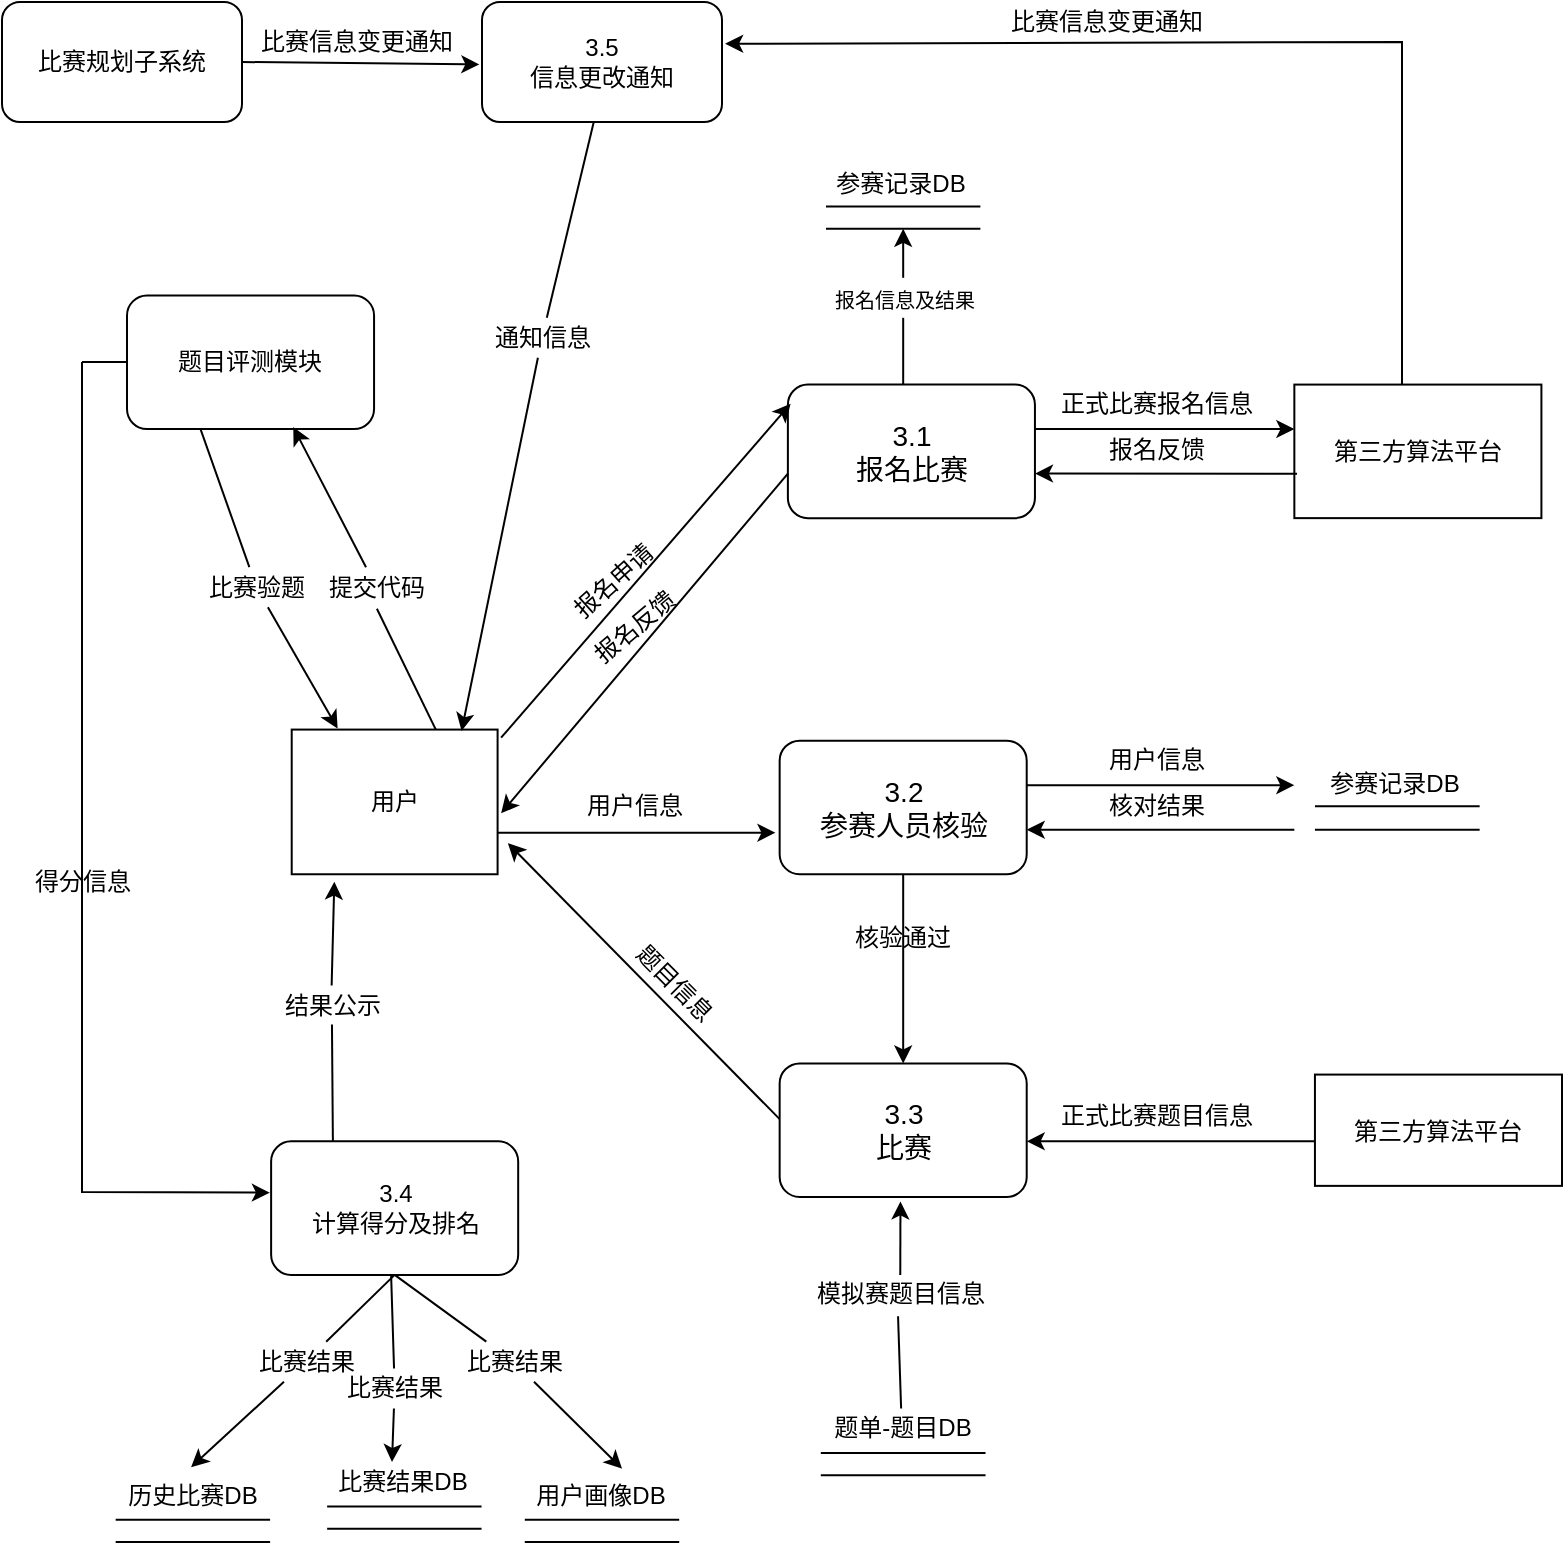 <mxfile version="17.2.2" type="github">
  <diagram id="MtAmN1gWN1stzAJyf5pG" name="第 1 页">
    <mxGraphModel dx="1022" dy="428" grid="1" gridSize="10" guides="1" tooltips="1" connect="0" arrows="1" fold="1" page="1" pageScale="1" pageWidth="827" pageHeight="1169" math="0" shadow="0">
      <root>
        <mxCell id="0" />
        <mxCell id="1" parent="0" />
        <mxCell id="pAkXUdGF3VK3-g7UU75k-1" value="用户" style="rounded=0;whiteSpace=wrap;html=1;" parent="1" vertex="1">
          <mxGeometry x="154.853" y="393.79" width="102.941" height="72.339" as="geometry" />
        </mxCell>
        <mxCell id="sEVKIMjzkpmvg2Q95Bz1-36" value="题目评测模块" style="rounded=1;whiteSpace=wrap;html=1;fontSize=12;" parent="1" vertex="1">
          <mxGeometry x="72.499" y="176.773" width="123.529" height="66.774" as="geometry" />
        </mxCell>
        <mxCell id="HWCjWkDuANTWGm1I4SdF-3" value="" style="endArrow=classic;html=1;rounded=0;entryX=0.673;entryY=0.985;entryDx=0;entryDy=0;entryPerimeter=0;startArrow=none;" parent="1" source="HWCjWkDuANTWGm1I4SdF-4" target="sEVKIMjzkpmvg2Q95Bz1-36" edge="1">
          <mxGeometry width="50" height="50" relative="1" as="geometry">
            <mxPoint x="226.912" y="393.79" as="sourcePoint" />
            <mxPoint x="278.382" y="338.145" as="targetPoint" />
          </mxGeometry>
        </mxCell>
        <mxCell id="HWCjWkDuANTWGm1I4SdF-4" value="提交代码" style="text;html=1;resizable=0;autosize=1;align=center;verticalAlign=middle;points=[];fillColor=none;strokeColor=none;rounded=0;" parent="1" vertex="1">
          <mxGeometry x="167.209" y="312.583" width="60" height="20" as="geometry" />
        </mxCell>
        <mxCell id="HWCjWkDuANTWGm1I4SdF-7" value="" style="endArrow=none;html=1;rounded=0;entryX=0.504;entryY=1.039;entryDx=0;entryDy=0;entryPerimeter=0;" parent="1" target="HWCjWkDuANTWGm1I4SdF-4" edge="1">
          <mxGeometry width="50" height="50" relative="1" as="geometry">
            <mxPoint x="226.912" y="393.79" as="sourcePoint" />
            <mxPoint x="227.694" y="253.676" as="targetPoint" />
          </mxGeometry>
        </mxCell>
        <mxCell id="HWCjWkDuANTWGm1I4SdF-14" value="3.4&lt;br&gt;计算得分及排名" style="rounded=1;whiteSpace=wrap;html=1;" parent="1" vertex="1">
          <mxGeometry x="144.559" y="599.677" width="123.529" height="66.774" as="geometry" />
        </mxCell>
        <mxCell id="HWCjWkDuANTWGm1I4SdF-16" value="" style="endArrow=classic;html=1;rounded=0;fontSize=12;entryX=0.207;entryY=1.051;entryDx=0;entryDy=0;entryPerimeter=0;startArrow=none;" parent="1" source="HWCjWkDuANTWGm1I4SdF-17" target="pAkXUdGF3VK3-g7UU75k-1" edge="1">
          <mxGeometry width="50" height="50" relative="1" as="geometry">
            <mxPoint x="175.441" y="599.677" as="sourcePoint" />
            <mxPoint x="226.912" y="544.032" as="targetPoint" />
          </mxGeometry>
        </mxCell>
        <mxCell id="HWCjWkDuANTWGm1I4SdF-17" value="结果公示" style="text;html=1;resizable=0;autosize=1;align=center;verticalAlign=middle;points=[];fillColor=none;strokeColor=none;rounded=0;fontSize=12;" parent="1" vertex="1">
          <mxGeometry x="144.559" y="521.774" width="60" height="20" as="geometry" />
        </mxCell>
        <mxCell id="HWCjWkDuANTWGm1I4SdF-18" value="" style="endArrow=none;html=1;rounded=0;fontSize=12;entryX=0.507;entryY=0.972;entryDx=0;entryDy=0;entryPerimeter=0;" parent="1" target="HWCjWkDuANTWGm1I4SdF-17" edge="1">
          <mxGeometry width="50" height="50" relative="1" as="geometry">
            <mxPoint x="175.441" y="599.677" as="sourcePoint" />
            <mxPoint x="176.162" y="469.818" as="targetPoint" />
          </mxGeometry>
        </mxCell>
        <mxCell id="HWCjWkDuANTWGm1I4SdF-20" value="比赛结果" style="text;html=1;resizable=0;autosize=1;align=center;verticalAlign=middle;points=[];fillColor=none;strokeColor=none;rounded=0;fontSize=12;" parent="1" vertex="1">
          <mxGeometry x="131.839" y="699.839" width="60" height="20" as="geometry" />
        </mxCell>
        <mxCell id="HWCjWkDuANTWGm1I4SdF-21" value="" style="endArrow=none;html=1;rounded=0;fontSize=12;" parent="1" target="HWCjWkDuANTWGm1I4SdF-20" edge="1">
          <mxGeometry width="50" height="50" relative="1" as="geometry">
            <mxPoint x="206.324" y="666.452" as="sourcePoint" />
            <mxPoint x="206.324" y="744.355" as="targetPoint" />
          </mxGeometry>
        </mxCell>
        <mxCell id="HWCjWkDuANTWGm1I4SdF-25" value="" style="group" parent="1" vertex="1" connectable="0">
          <mxGeometry x="66.84" y="766.613" width="77.721" height="33.387" as="geometry" />
        </mxCell>
        <mxCell id="HWCjWkDuANTWGm1I4SdF-22" value="" style="endArrow=none;html=1;rounded=0;fontSize=12;" parent="HWCjWkDuANTWGm1I4SdF-25" edge="1">
          <mxGeometry width="50" height="50" relative="1" as="geometry">
            <mxPoint y="22.258" as="sourcePoint" />
            <mxPoint x="77.206" y="22.258" as="targetPoint" />
          </mxGeometry>
        </mxCell>
        <mxCell id="HWCjWkDuANTWGm1I4SdF-23" value="" style="endArrow=none;html=1;rounded=0;fontSize=12;" parent="HWCjWkDuANTWGm1I4SdF-25" edge="1">
          <mxGeometry width="50" height="50" relative="1" as="geometry">
            <mxPoint y="33.387" as="sourcePoint" />
            <mxPoint x="77.206" y="33.387" as="targetPoint" />
          </mxGeometry>
        </mxCell>
        <mxCell id="HWCjWkDuANTWGm1I4SdF-24" value="历史比赛DB" style="text;html=1;resizable=0;autosize=1;align=center;verticalAlign=middle;points=[];fillColor=none;strokeColor=none;rounded=0;fontSize=12;" parent="HWCjWkDuANTWGm1I4SdF-25" vertex="1">
          <mxGeometry x="-2.279" width="80" height="20" as="geometry" />
        </mxCell>
        <mxCell id="HWCjWkDuANTWGm1I4SdF-19" value="" style="endArrow=classic;html=1;rounded=0;fontSize=12;startArrow=none;entryX=0.5;entryY=-0.2;entryDx=0;entryDy=0;entryPerimeter=0;" parent="1" source="HWCjWkDuANTWGm1I4SdF-20" target="HWCjWkDuANTWGm1I4SdF-24" edge="1">
          <mxGeometry width="50" height="50" relative="1" as="geometry">
            <mxPoint x="206.324" y="666.452" as="sourcePoint" />
            <mxPoint x="206.324" y="744.355" as="targetPoint" />
          </mxGeometry>
        </mxCell>
        <mxCell id="AiCGU1jMbmE6dtAfAe_y-2" value="" style="endArrow=classic;html=1;rounded=0;startArrow=none;entryX=0.64;entryY=-0.164;entryDx=0;entryDy=0;entryPerimeter=0;" parent="1" source="AiCGU1jMbmE6dtAfAe_y-8" edge="1" target="AiCGU1jMbmE6dtAfAe_y-6">
          <mxGeometry width="50" height="50" relative="1" as="geometry">
            <mxPoint x="206.324" y="666.452" as="sourcePoint" />
            <mxPoint x="275.294" y="766.613" as="targetPoint" />
          </mxGeometry>
        </mxCell>
        <mxCell id="AiCGU1jMbmE6dtAfAe_y-7" value="" style="group" parent="1" vertex="1" connectable="0">
          <mxGeometry x="268.828" y="766.613" width="82.353" height="33.387" as="geometry" />
        </mxCell>
        <mxCell id="AiCGU1jMbmE6dtAfAe_y-4" value="" style="endArrow=none;html=1;rounded=0;fontSize=12;" parent="AiCGU1jMbmE6dtAfAe_y-7" edge="1">
          <mxGeometry width="50" height="50" relative="1" as="geometry">
            <mxPoint x="2.574" y="22.258" as="sourcePoint" />
            <mxPoint x="79.779" y="22.258" as="targetPoint" />
          </mxGeometry>
        </mxCell>
        <mxCell id="AiCGU1jMbmE6dtAfAe_y-5" value="" style="endArrow=none;html=1;rounded=0;fontSize=12;" parent="AiCGU1jMbmE6dtAfAe_y-7" edge="1">
          <mxGeometry width="50" height="50" relative="1" as="geometry">
            <mxPoint x="2.574" y="33.387" as="sourcePoint" />
            <mxPoint x="79.779" y="33.387" as="targetPoint" />
          </mxGeometry>
        </mxCell>
        <mxCell id="AiCGU1jMbmE6dtAfAe_y-6" value="用户画像DB" style="text;html=1;resizable=0;autosize=1;align=center;verticalAlign=middle;points=[];fillColor=none;strokeColor=none;rounded=0;fontSize=12;" parent="AiCGU1jMbmE6dtAfAe_y-7" vertex="1">
          <mxGeometry width="80" height="20" as="geometry" />
        </mxCell>
        <mxCell id="AiCGU1jMbmE6dtAfAe_y-8" value="比赛结果" style="text;html=1;resizable=0;autosize=1;align=center;verticalAlign=middle;points=[];fillColor=none;strokeColor=none;rounded=0;fontSize=12;" parent="1" vertex="1">
          <mxGeometry x="235.878" y="699.839" width="60" height="20" as="geometry" />
        </mxCell>
        <mxCell id="AiCGU1jMbmE6dtAfAe_y-9" value="" style="endArrow=none;html=1;rounded=0;" parent="1" target="AiCGU1jMbmE6dtAfAe_y-8" edge="1">
          <mxGeometry width="50" height="50" relative="1" as="geometry">
            <mxPoint x="206.324" y="666.452" as="sourcePoint" />
            <mxPoint x="275.294" y="766.613" as="targetPoint" />
          </mxGeometry>
        </mxCell>
        <mxCell id="sEVKIMjzkpmvg2Q95Bz1-1" value="" style="endArrow=classic;html=1;rounded=0;entryX=-0.017;entryY=0.689;entryDx=0;entryDy=0;entryPerimeter=0;exitX=0.997;exitY=0.713;exitDx=0;exitDy=0;exitPerimeter=0;" parent="1" source="pAkXUdGF3VK3-g7UU75k-1" target="sEVKIMjzkpmvg2Q95Bz1-2" edge="1">
          <mxGeometry width="50" height="50" relative="1" as="geometry">
            <mxPoint x="265" y="566.29" as="sourcePoint" />
            <mxPoint x="388.529" y="432.742" as="targetPoint" />
          </mxGeometry>
        </mxCell>
        <mxCell id="sEVKIMjzkpmvg2Q95Bz1-3" value="用户信息" style="text;html=1;resizable=0;autosize=1;align=center;verticalAlign=middle;points=[];fillColor=none;strokeColor=none;rounded=0;rotation=0;" parent="1" vertex="1">
          <mxGeometry x="295.882" y="421.613" width="60" height="20" as="geometry" />
        </mxCell>
        <mxCell id="sEVKIMjzkpmvg2Q95Bz1-8" value="" style="endArrow=classic;html=1;rounded=0;fontSize=14;entryX=1.05;entryY=0.785;entryDx=0;entryDy=0;entryPerimeter=0;" parent="1" target="pAkXUdGF3VK3-g7UU75k-1" edge="1">
          <mxGeometry width="50" height="50" relative="1" as="geometry">
            <mxPoint x="398.824" y="588.548" as="sourcePoint" />
            <mxPoint x="265" y="577.419" as="targetPoint" />
          </mxGeometry>
        </mxCell>
        <mxCell id="sEVKIMjzkpmvg2Q95Bz1-9" value="3.3&lt;br&gt;比赛" style="rounded=1;whiteSpace=wrap;html=1;fontSize=14;" parent="1" vertex="1">
          <mxGeometry x="398.824" y="560.726" width="123.529" height="66.774" as="geometry" />
        </mxCell>
        <mxCell id="sEVKIMjzkpmvg2Q95Bz1-12" value="" style="endArrow=classic;html=1;rounded=0;fontSize=14;" parent="1" edge="1">
          <mxGeometry width="50" height="50" relative="1" as="geometry">
            <mxPoint x="666.471" y="599.677" as="sourcePoint" />
            <mxPoint x="522.353" y="599.677" as="targetPoint" />
          </mxGeometry>
        </mxCell>
        <mxCell id="sEVKIMjzkpmvg2Q95Bz1-13" value="&lt;font style=&quot;font-size: 12px&quot;&gt;第三方算法平台&lt;/font&gt;" style="rounded=0;whiteSpace=wrap;html=1;fontSize=14;" parent="1" vertex="1">
          <mxGeometry x="666.471" y="566.29" width="123.529" height="55.645" as="geometry" />
        </mxCell>
        <mxCell id="sEVKIMjzkpmvg2Q95Bz1-14" value="" style="endArrow=classic;html=1;rounded=0;fontSize=14;entryX=0.489;entryY=1.033;entryDx=0;entryDy=0;entryPerimeter=0;startArrow=none;" parent="1" source="sEVKIMjzkpmvg2Q95Bz1-23" target="sEVKIMjzkpmvg2Q95Bz1-9" edge="1">
          <mxGeometry width="50" height="50" relative="1" as="geometry">
            <mxPoint x="459.559" y="722.097" as="sourcePoint" />
            <mxPoint x="481.176" y="621.935" as="targetPoint" />
          </mxGeometry>
        </mxCell>
        <mxCell id="sEVKIMjzkpmvg2Q95Bz1-17" value="" style="endArrow=none;html=1;rounded=0;fontSize=14;" parent="1" edge="1">
          <mxGeometry width="50" height="50" relative="1" as="geometry">
            <mxPoint x="666.471" y="443.871" as="sourcePoint" />
            <mxPoint x="748.824" y="443.871" as="targetPoint" />
          </mxGeometry>
        </mxCell>
        <mxCell id="sEVKIMjzkpmvg2Q95Bz1-18" value="" style="endArrow=none;html=1;rounded=0;fontSize=14;" parent="1" edge="1">
          <mxGeometry width="50" height="50" relative="1" as="geometry">
            <mxPoint x="666.471" y="432.185" as="sourcePoint" />
            <mxPoint x="748.824" y="432.185" as="targetPoint" />
          </mxGeometry>
        </mxCell>
        <mxCell id="sEVKIMjzkpmvg2Q95Bz1-19" value="" style="endArrow=none;html=1;rounded=0;fontSize=14;" parent="1" edge="1">
          <mxGeometry width="50" height="50" relative="1" as="geometry">
            <mxPoint x="419.412" y="755.484" as="sourcePoint" />
            <mxPoint x="501.765" y="755.484" as="targetPoint" />
          </mxGeometry>
        </mxCell>
        <mxCell id="sEVKIMjzkpmvg2Q95Bz1-20" value="" style="endArrow=none;html=1;rounded=0;fontSize=14;" parent="1" edge="1">
          <mxGeometry width="50" height="50" relative="1" as="geometry">
            <mxPoint x="419.412" y="766.613" as="sourcePoint" />
            <mxPoint x="501.765" y="766.613" as="targetPoint" />
          </mxGeometry>
        </mxCell>
        <mxCell id="sEVKIMjzkpmvg2Q95Bz1-21" value="&lt;font style=&quot;font-size: 12px&quot;&gt;参赛记录DB&lt;/font&gt;" style="text;html=1;resizable=0;autosize=1;align=center;verticalAlign=middle;points=[];fillColor=none;strokeColor=none;rounded=0;fontSize=14;" parent="1" vertex="1">
          <mxGeometry x="666.471" y="410.484" width="80" height="20" as="geometry" />
        </mxCell>
        <mxCell id="sEVKIMjzkpmvg2Q95Bz1-22" value="题单-题目DB" style="text;html=1;resizable=0;autosize=1;align=center;verticalAlign=middle;points=[];fillColor=none;strokeColor=none;rounded=0;fontSize=12;" parent="1" vertex="1">
          <mxGeometry x="419.706" y="733.226" width="80" height="20" as="geometry" />
        </mxCell>
        <mxCell id="sEVKIMjzkpmvg2Q95Bz1-23" value="模拟赛题目信息" style="text;html=1;resizable=0;autosize=1;align=center;verticalAlign=middle;points=[];fillColor=none;strokeColor=none;rounded=0;fontSize=12;" parent="1" vertex="1">
          <mxGeometry x="409.118" y="666.452" width="100" height="20" as="geometry" />
        </mxCell>
        <mxCell id="sEVKIMjzkpmvg2Q95Bz1-24" value="" style="endArrow=none;html=1;rounded=0;fontSize=14;entryX=0.489;entryY=1.033;entryDx=0;entryDy=0;entryPerimeter=0;" parent="1" target="sEVKIMjzkpmvg2Q95Bz1-23" edge="1">
          <mxGeometry width="50" height="50" relative="1" as="geometry">
            <mxPoint x="459.559" y="733.226" as="sourcePoint" />
            <mxPoint x="459.229" y="624.139" as="targetPoint" />
          </mxGeometry>
        </mxCell>
        <mxCell id="sEVKIMjzkpmvg2Q95Bz1-26" value="核验通过" style="text;html=1;resizable=0;autosize=1;align=center;verticalAlign=middle;points=[];fillColor=none;strokeColor=none;rounded=0;fontSize=12;" parent="1" vertex="1">
          <mxGeometry x="429.706" y="488.387" width="60" height="20" as="geometry" />
        </mxCell>
        <mxCell id="sEVKIMjzkpmvg2Q95Bz1-2" value="3.2&lt;br style=&quot;font-size: 14px&quot;&gt;参赛人员核验" style="rounded=1;whiteSpace=wrap;html=1;fontSize=14;" parent="1" vertex="1">
          <mxGeometry x="398.824" y="399.355" width="123.529" height="66.774" as="geometry" />
        </mxCell>
        <mxCell id="sEVKIMjzkpmvg2Q95Bz1-4" value="" style="endArrow=classic;html=1;rounded=0;fontSize=14;" parent="1" edge="1">
          <mxGeometry width="50" height="50" relative="1" as="geometry">
            <mxPoint x="522.353" y="421.613" as="sourcePoint" />
            <mxPoint x="656.176" y="421.613" as="targetPoint" />
          </mxGeometry>
        </mxCell>
        <mxCell id="sEVKIMjzkpmvg2Q95Bz1-5" value="" style="endArrow=classic;html=1;rounded=0;fontSize=14;" parent="1" edge="1">
          <mxGeometry width="50" height="50" relative="1" as="geometry">
            <mxPoint x="656.176" y="443.871" as="sourcePoint" />
            <mxPoint x="522.353" y="443.871" as="targetPoint" />
          </mxGeometry>
        </mxCell>
        <mxCell id="sEVKIMjzkpmvg2Q95Bz1-16" value="" style="endArrow=classic;html=1;rounded=0;fontSize=14;" parent="1" target="sEVKIMjzkpmvg2Q95Bz1-9" edge="1">
          <mxGeometry width="50" height="50" relative="1" as="geometry">
            <mxPoint x="460.588" y="466.129" as="sourcePoint" />
            <mxPoint x="512.059" y="410.484" as="targetPoint" />
          </mxGeometry>
        </mxCell>
        <mxCell id="sEVKIMjzkpmvg2Q95Bz1-27" value="用户信息" style="text;html=1;resizable=0;autosize=1;align=center;verticalAlign=middle;points=[];fillColor=none;strokeColor=none;rounded=0;fontSize=12;" parent="1" vertex="1">
          <mxGeometry x="557.353" y="399.355" width="60" height="20" as="geometry" />
        </mxCell>
        <mxCell id="sEVKIMjzkpmvg2Q95Bz1-28" value="核对结果" style="text;html=1;resizable=0;autosize=1;align=center;verticalAlign=middle;points=[];fillColor=none;strokeColor=none;rounded=0;fontSize=12;" parent="1" vertex="1">
          <mxGeometry x="557.353" y="421.613" width="60" height="20" as="geometry" />
        </mxCell>
        <mxCell id="sEVKIMjzkpmvg2Q95Bz1-29" value="正式比赛题目信息" style="text;html=1;resizable=0;autosize=1;align=center;verticalAlign=middle;points=[];fillColor=none;strokeColor=none;rounded=0;fontSize=12;" parent="1" vertex="1">
          <mxGeometry x="531.618" y="577.419" width="110" height="20" as="geometry" />
        </mxCell>
        <mxCell id="sEVKIMjzkpmvg2Q95Bz1-40" value="题目信息" style="text;html=1;resizable=0;autosize=1;align=center;verticalAlign=middle;points=[];fillColor=none;strokeColor=none;rounded=0;fontSize=12;rotation=45;" parent="1" vertex="1">
          <mxGeometry x="316.471" y="510.645" width="60" height="20" as="geometry" />
        </mxCell>
        <mxCell id="r88FNmfs6cmf427RSIW_-2" value="&lt;font style=&quot;font-size: 14px&quot;&gt;3.1&lt;br&gt;报名比赛&lt;/font&gt;" style="rounded=1;whiteSpace=wrap;html=1;" parent="1" vertex="1">
          <mxGeometry x="402.941" y="221.29" width="123.529" height="66.774" as="geometry" />
        </mxCell>
        <mxCell id="r88FNmfs6cmf427RSIW_-3" value="" style="endArrow=classic;html=1;rounded=0;fontSize=14;entryX=0.011;entryY=0.144;entryDx=0;entryDy=0;entryPerimeter=0;exitX=1.017;exitY=0.056;exitDx=0;exitDy=0;exitPerimeter=0;" parent="1" source="pAkXUdGF3VK3-g7UU75k-1" target="r88FNmfs6cmf427RSIW_-2" edge="1">
          <mxGeometry width="50" height="50" relative="1" as="geometry">
            <mxPoint x="257.279" y="421.613" as="sourcePoint" />
            <mxPoint x="308.75" y="365.968" as="targetPoint" />
          </mxGeometry>
        </mxCell>
        <mxCell id="r88FNmfs6cmf427RSIW_-4" value="报名申请" style="text;html=1;resizable=0;autosize=1;align=center;verticalAlign=middle;points=[];fillColor=none;strokeColor=none;rounded=0;rotation=-42;" parent="1" vertex="1">
          <mxGeometry x="285.588" y="310.323" width="60" height="20" as="geometry" />
        </mxCell>
        <mxCell id="r88FNmfs6cmf427RSIW_-6" value="" style="endArrow=classic;html=1;rounded=0;fontSize=14;startArrow=none;" parent="1" source="r88FNmfs6cmf427RSIW_-9" edge="1">
          <mxGeometry width="50" height="50" relative="1" as="geometry">
            <mxPoint x="460.588" y="221.29" as="sourcePoint" />
            <mxPoint x="460.588" y="143.387" as="targetPoint" />
          </mxGeometry>
        </mxCell>
        <mxCell id="r88FNmfs6cmf427RSIW_-7" value="" style="endArrow=none;html=1;rounded=0;fontSize=14;" parent="1" edge="1">
          <mxGeometry width="50" height="50" relative="1" as="geometry">
            <mxPoint x="421.985" y="143.387" as="sourcePoint" />
            <mxPoint x="499.191" y="143.387" as="targetPoint" />
          </mxGeometry>
        </mxCell>
        <mxCell id="r88FNmfs6cmf427RSIW_-8" value="" style="endArrow=none;html=1;rounded=0;fontSize=14;" parent="1" edge="1">
          <mxGeometry width="50" height="50" relative="1" as="geometry">
            <mxPoint x="421.985" y="132.258" as="sourcePoint" />
            <mxPoint x="499.191" y="132.258" as="targetPoint" />
          </mxGeometry>
        </mxCell>
        <mxCell id="r88FNmfs6cmf427RSIW_-9" value="&lt;font size=&quot;1&quot;&gt;报名信息及结果&lt;/font&gt;" style="text;html=1;resizable=0;autosize=1;align=center;verticalAlign=middle;points=[];fillColor=none;strokeColor=none;rounded=0;fontSize=14;" parent="1" vertex="1">
          <mxGeometry x="410.588" y="167.904" width="100" height="20" as="geometry" />
        </mxCell>
        <mxCell id="r88FNmfs6cmf427RSIW_-10" value="" style="endArrow=none;html=1;rounded=0;fontSize=14;" parent="1" target="r88FNmfs6cmf427RSIW_-9" edge="1">
          <mxGeometry width="50" height="50" relative="1" as="geometry">
            <mxPoint x="460.588" y="221.29" as="sourcePoint" />
            <mxPoint x="460.588" y="143.387" as="targetPoint" />
          </mxGeometry>
        </mxCell>
        <mxCell id="r88FNmfs6cmf427RSIW_-11" value="&lt;font style=&quot;font-size: 12px&quot;&gt;参赛记录DB&lt;/font&gt;" style="text;html=1;resizable=0;autosize=1;align=center;verticalAlign=middle;points=[];fillColor=none;strokeColor=none;rounded=0;fontSize=13;" parent="1" vertex="1">
          <mxGeometry x="419.412" y="110" width="80" height="20" as="geometry" />
        </mxCell>
        <mxCell id="r88FNmfs6cmf427RSIW_-12" value="" style="endArrow=classic;html=1;rounded=0;fontSize=12;" parent="1" edge="1">
          <mxGeometry width="50" height="50" relative="1" as="geometry">
            <mxPoint x="526.471" y="243.548" as="sourcePoint" />
            <mxPoint x="656.176" y="243.548" as="targetPoint" />
          </mxGeometry>
        </mxCell>
        <mxCell id="r88FNmfs6cmf427RSIW_-13" value="正式比赛报名信息" style="text;html=1;resizable=0;autosize=1;align=center;verticalAlign=middle;points=[];fillColor=none;strokeColor=none;rounded=0;fontSize=12;" parent="1" vertex="1">
          <mxGeometry x="531.618" y="221.29" width="110" height="20" as="geometry" />
        </mxCell>
        <mxCell id="r88FNmfs6cmf427RSIW_-14" value="第三方算法平台" style="rounded=0;whiteSpace=wrap;html=1;fontSize=12;" parent="1" vertex="1">
          <mxGeometry x="656.176" y="221.29" width="123.529" height="66.774" as="geometry" />
        </mxCell>
        <mxCell id="r88FNmfs6cmf427RSIW_-15" value="" style="endArrow=classic;html=1;rounded=0;fontSize=12;exitX=0.011;exitY=0.667;exitDx=0;exitDy=0;exitPerimeter=0;" parent="1" source="r88FNmfs6cmf427RSIW_-14" edge="1">
          <mxGeometry width="50" height="50" relative="1" as="geometry">
            <mxPoint x="475.0" y="321.452" as="sourcePoint" />
            <mxPoint x="526.471" y="265.806" as="targetPoint" />
          </mxGeometry>
        </mxCell>
        <mxCell id="r88FNmfs6cmf427RSIW_-16" value="报名反馈" style="text;html=1;resizable=0;autosize=1;align=center;verticalAlign=middle;points=[];fillColor=none;strokeColor=none;rounded=0;fontSize=12;" parent="1" vertex="1">
          <mxGeometry x="557.353" y="243.548" width="60" height="20" as="geometry" />
        </mxCell>
        <mxCell id="r88FNmfs6cmf427RSIW_-18" value="" style="endArrow=classic;html=1;rounded=0;fontSize=12;entryX=1.017;entryY=0.579;entryDx=0;entryDy=0;entryPerimeter=0;" parent="1" target="pAkXUdGF3VK3-g7UU75k-1" edge="1">
          <mxGeometry width="50" height="50" relative="1" as="geometry">
            <mxPoint x="402.941" y="265.806" as="sourcePoint" />
            <mxPoint x="254.706" y="410.484" as="targetPoint" />
          </mxGeometry>
        </mxCell>
        <mxCell id="r88FNmfs6cmf427RSIW_-20" value="报名反馈" style="text;html=1;resizable=0;autosize=1;align=center;verticalAlign=middle;points=[];fillColor=none;strokeColor=none;rounded=0;fontSize=12;rotation=-40;" parent="1" vertex="1">
          <mxGeometry x="295.882" y="332.581" width="60" height="20" as="geometry" />
        </mxCell>
        <mxCell id="zaRZSiSZTLFPpiUlv7-_-4" value="" style="endArrow=classic;html=1;rounded=0;entryX=0.223;entryY=-0.007;entryDx=0;entryDy=0;entryPerimeter=0;startArrow=none;" parent="1" source="HWCjWkDuANTWGm1I4SdF-9" target="pAkXUdGF3VK3-g7UU75k-1" edge="1">
          <mxGeometry width="50" height="50" relative="1" as="geometry">
            <mxPoint x="109.26" y="243.55" as="sourcePoint" />
            <mxPoint x="159.26" y="193.55" as="targetPoint" />
          </mxGeometry>
        </mxCell>
        <mxCell id="HWCjWkDuANTWGm1I4SdF-9" value="比赛验题" style="text;html=1;resizable=0;autosize=1;align=center;verticalAlign=middle;points=[];fillColor=none;strokeColor=none;rounded=0;" parent="1" vertex="1">
          <mxGeometry x="107.209" y="312.583" width="60" height="20" as="geometry" />
        </mxCell>
        <mxCell id="zaRZSiSZTLFPpiUlv7-_-5" value="" style="endArrow=none;html=1;rounded=0;" parent="1" target="HWCjWkDuANTWGm1I4SdF-9" edge="1">
          <mxGeometry width="50" height="50" relative="1" as="geometry">
            <mxPoint x="109.26" y="243.55" as="sourcePoint" />
            <mxPoint x="177.809" y="393.284" as="targetPoint" />
          </mxGeometry>
        </mxCell>
        <mxCell id="zaRZSiSZTLFPpiUlv7-_-8" value="3.5&lt;br&gt;信息更改通知" style="rounded=1;whiteSpace=wrap;html=1;" parent="1" vertex="1">
          <mxGeometry x="250.0" y="30" width="120" height="60" as="geometry" />
        </mxCell>
        <mxCell id="zaRZSiSZTLFPpiUlv7-_-9" value="" style="endArrow=classic;html=1;rounded=0;entryX=1.013;entryY=0.348;entryDx=0;entryDy=0;entryPerimeter=0;" parent="1" target="zaRZSiSZTLFPpiUlv7-_-8" edge="1">
          <mxGeometry width="50" height="50" relative="1" as="geometry">
            <mxPoint x="710" y="221.29" as="sourcePoint" />
            <mxPoint x="760" y="171.29" as="targetPoint" />
            <Array as="points">
              <mxPoint x="710" y="50" />
            </Array>
          </mxGeometry>
        </mxCell>
        <mxCell id="zaRZSiSZTLFPpiUlv7-_-10" value="比赛规划子系统" style="rounded=1;whiteSpace=wrap;html=1;" parent="1" vertex="1">
          <mxGeometry x="10" y="30" width="120" height="60" as="geometry" />
        </mxCell>
        <mxCell id="zaRZSiSZTLFPpiUlv7-_-11" value="" style="endArrow=classic;html=1;rounded=0;entryX=-0.011;entryY=0.52;entryDx=0;entryDy=0;entryPerimeter=0;" parent="1" target="zaRZSiSZTLFPpiUlv7-_-8" edge="1">
          <mxGeometry width="50" height="50" relative="1" as="geometry">
            <mxPoint x="130" y="60" as="sourcePoint" />
            <mxPoint x="180" y="10" as="targetPoint" />
          </mxGeometry>
        </mxCell>
        <mxCell id="zaRZSiSZTLFPpiUlv7-_-12" value="比赛信息变更通知" style="text;html=1;resizable=0;autosize=1;align=center;verticalAlign=middle;points=[];fillColor=none;strokeColor=none;rounded=0;" parent="1" vertex="1">
          <mxGeometry x="131.84" y="40" width="110" height="20" as="geometry" />
        </mxCell>
        <mxCell id="zaRZSiSZTLFPpiUlv7-_-13" value="比赛信息变更通知" style="text;html=1;resizable=0;autosize=1;align=center;verticalAlign=middle;points=[];fillColor=none;strokeColor=none;rounded=0;" parent="1" vertex="1">
          <mxGeometry x="507.35" y="30" width="110" height="20" as="geometry" />
        </mxCell>
        <mxCell id="zaRZSiSZTLFPpiUlv7-_-14" value="" style="endArrow=classic;html=1;rounded=0;entryX=0.825;entryY=0.01;entryDx=0;entryDy=0;entryPerimeter=0;startArrow=none;" parent="1" source="zaRZSiSZTLFPpiUlv7-_-15" target="pAkXUdGF3VK3-g7UU75k-1" edge="1">
          <mxGeometry width="50" height="50" relative="1" as="geometry">
            <mxPoint x="305.88" y="90" as="sourcePoint" />
            <mxPoint x="355.88" y="40" as="targetPoint" />
          </mxGeometry>
        </mxCell>
        <mxCell id="zaRZSiSZTLFPpiUlv7-_-15" value="通知信息" style="text;html=1;resizable=0;autosize=1;align=center;verticalAlign=middle;points=[];fillColor=none;strokeColor=none;rounded=0;" parent="1" vertex="1">
          <mxGeometry x="250" y="187.9" width="60" height="20" as="geometry" />
        </mxCell>
        <mxCell id="zaRZSiSZTLFPpiUlv7-_-16" value="" style="endArrow=none;html=1;rounded=0;" parent="1" target="zaRZSiSZTLFPpiUlv7-_-15" edge="1">
          <mxGeometry width="50" height="50" relative="1" as="geometry">
            <mxPoint x="305.88" y="90.0" as="sourcePoint" />
            <mxPoint x="239.779" y="394.514" as="targetPoint" />
          </mxGeometry>
        </mxCell>
        <mxCell id="iYlrqyiiRYKP5YImKjvA-2" value="" style="endArrow=classic;html=1;rounded=0;entryX=-0.005;entryY=0.384;entryDx=0;entryDy=0;entryPerimeter=0;startArrow=none;" parent="1" source="HWCjWkDuANTWGm1I4SdF-12" target="HWCjWkDuANTWGm1I4SdF-14" edge="1">
          <mxGeometry width="50" height="50" relative="1" as="geometry">
            <mxPoint x="70" y="210" as="sourcePoint" />
            <mxPoint x="144.56" y="193.55" as="targetPoint" />
            <Array as="points">
              <mxPoint x="50" y="210" />
              <mxPoint x="50" y="625" />
            </Array>
          </mxGeometry>
        </mxCell>
        <mxCell id="HWCjWkDuANTWGm1I4SdF-12" value="得分信息" style="text;html=1;resizable=0;autosize=1;align=center;verticalAlign=middle;points=[];fillColor=none;strokeColor=none;rounded=0;" parent="1" vertex="1">
          <mxGeometry x="19.999" y="460.004" width="60" height="20" as="geometry" />
        </mxCell>
        <mxCell id="iYlrqyiiRYKP5YImKjvA-3" value="" style="endArrow=none;html=1;rounded=0;" parent="1" source="sEVKIMjzkpmvg2Q95Bz1-36" edge="1">
          <mxGeometry width="50" height="50" relative="1" as="geometry">
            <mxPoint x="72.499" y="210.043" as="sourcePoint" />
            <mxPoint x="50" y="210" as="targetPoint" />
            <Array as="points" />
          </mxGeometry>
        </mxCell>
        <mxCell id="3ipQprajbFVTwSlkGlKa-1" value="" style="endArrow=classic;html=1;rounded=0;startArrow=none;" edge="1" parent="1" source="3ipQprajbFVTwSlkGlKa-7">
          <mxGeometry width="50" height="50" relative="1" as="geometry">
            <mxPoint x="204.56" y="666.45" as="sourcePoint" />
            <mxPoint x="205" y="760" as="targetPoint" />
          </mxGeometry>
        </mxCell>
        <mxCell id="3ipQprajbFVTwSlkGlKa-2" value="" style="group" vertex="1" connectable="0" parent="1">
          <mxGeometry x="169.998" y="760.003" width="82.353" height="33.387" as="geometry" />
        </mxCell>
        <mxCell id="3ipQprajbFVTwSlkGlKa-3" value="" style="endArrow=none;html=1;rounded=0;fontSize=12;" edge="1" parent="3ipQprajbFVTwSlkGlKa-2">
          <mxGeometry width="50" height="50" relative="1" as="geometry">
            <mxPoint x="2.574" y="22.258" as="sourcePoint" />
            <mxPoint x="79.779" y="22.258" as="targetPoint" />
          </mxGeometry>
        </mxCell>
        <mxCell id="3ipQprajbFVTwSlkGlKa-4" value="" style="endArrow=none;html=1;rounded=0;fontSize=12;" edge="1" parent="3ipQprajbFVTwSlkGlKa-2">
          <mxGeometry width="50" height="50" relative="1" as="geometry">
            <mxPoint x="2.574" y="33.387" as="sourcePoint" />
            <mxPoint x="79.779" y="33.387" as="targetPoint" />
          </mxGeometry>
        </mxCell>
        <mxCell id="3ipQprajbFVTwSlkGlKa-5" value="比赛结果DB" style="text;html=1;resizable=0;autosize=1;align=center;verticalAlign=middle;points=[];fillColor=none;strokeColor=none;rounded=0;fontSize=12;" vertex="1" parent="3ipQprajbFVTwSlkGlKa-2">
          <mxGeometry width="80" height="20" as="geometry" />
        </mxCell>
        <mxCell id="3ipQprajbFVTwSlkGlKa-7" value="比赛结果" style="text;html=1;resizable=0;autosize=1;align=center;verticalAlign=middle;points=[];fillColor=none;strokeColor=none;rounded=0;fontSize=12;" vertex="1" parent="1">
          <mxGeometry x="176.328" y="713.229" width="60" height="20" as="geometry" />
        </mxCell>
        <mxCell id="3ipQprajbFVTwSlkGlKa-8" value="" style="endArrow=none;html=1;rounded=0;" edge="1" parent="1" target="3ipQprajbFVTwSlkGlKa-7">
          <mxGeometry width="50" height="50" relative="1" as="geometry">
            <mxPoint x="204.56" y="666.45" as="sourcePoint" />
            <mxPoint x="205" y="760" as="targetPoint" />
          </mxGeometry>
        </mxCell>
      </root>
    </mxGraphModel>
  </diagram>
</mxfile>
